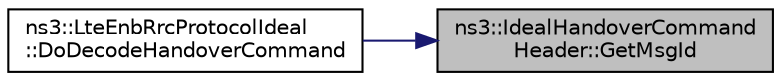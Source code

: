 digraph "ns3::IdealHandoverCommandHeader::GetMsgId"
{
 // LATEX_PDF_SIZE
  edge [fontname="Helvetica",fontsize="10",labelfontname="Helvetica",labelfontsize="10"];
  node [fontname="Helvetica",fontsize="10",shape=record];
  rankdir="RL";
  Node1 [label="ns3::IdealHandoverCommand\lHeader::GetMsgId",height=0.2,width=0.4,color="black", fillcolor="grey75", style="filled", fontcolor="black",tooltip="Get the message ID function."];
  Node1 -> Node2 [dir="back",color="midnightblue",fontsize="10",style="solid",fontname="Helvetica"];
  Node2 [label="ns3::LteEnbRrcProtocolIdeal\l::DoDecodeHandoverCommand",height=0.2,width=0.4,color="black", fillcolor="white", style="filled",URL="$classns3_1_1_lte_enb_rrc_protocol_ideal.html#a60eb342c931dcc24027159fecb81463b",tooltip="Decode handover command function."];
}

